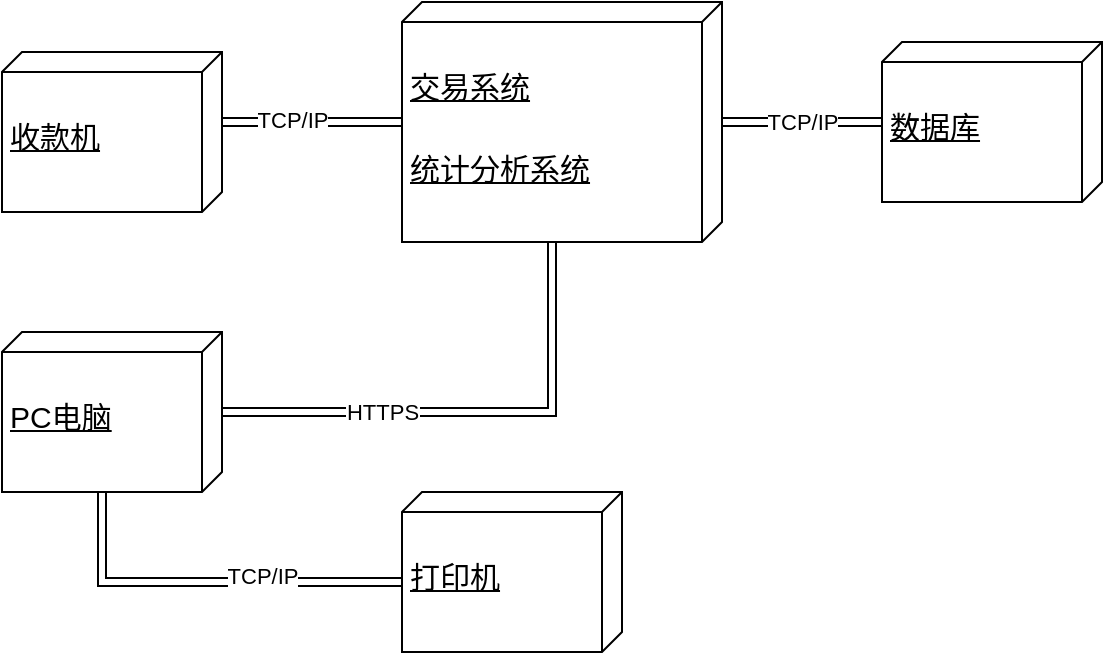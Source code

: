 <mxfile version="13.1.14" type="github">
  <diagram id="Mg521sGEQj4C36xYSJfw" name="第 1 页">
    <mxGraphModel dx="946" dy="591" grid="1" gridSize="10" guides="1" tooltips="1" connect="1" arrows="1" fold="1" page="1" pageScale="1" pageWidth="827" pageHeight="1169" math="0" shadow="0">
      <root>
        <mxCell id="0" />
        <mxCell id="1" parent="0" />
        <mxCell id="02hrjTKn9irv-MADDrYo-7" style="edgeStyle=orthogonalEdgeStyle;rounded=0;orthogonalLoop=1;jettySize=auto;html=1;exitX=0;exitY=0;exitDx=35;exitDy=0;exitPerimeter=0;shape=link;" edge="1" parent="1" source="02hrjTKn9irv-MADDrYo-1" target="02hrjTKn9irv-MADDrYo-4">
          <mxGeometry relative="1" as="geometry" />
        </mxCell>
        <mxCell id="02hrjTKn9irv-MADDrYo-13" value="TCP/IP" style="edgeLabel;html=1;align=center;verticalAlign=middle;resizable=0;points=[];" vertex="1" connectable="0" parent="02hrjTKn9irv-MADDrYo-7">
          <mxGeometry x="-0.222" y="1" relative="1" as="geometry">
            <mxPoint as="offset" />
          </mxGeometry>
        </mxCell>
        <mxCell id="02hrjTKn9irv-MADDrYo-1" value="&lt;p style=&quot;line-height: 170% ; font-size: 15px&quot;&gt;收款机&lt;/p&gt;" style="verticalAlign=top;align=left;spacingTop=8;spacingLeft=2;spacingRight=12;shape=cube;size=10;direction=south;fontStyle=4;html=1;" vertex="1" parent="1">
          <mxGeometry x="40" y="80" width="110" height="80" as="geometry" />
        </mxCell>
        <mxCell id="02hrjTKn9irv-MADDrYo-2" value="&lt;p style=&quot;line-height: 170% ; font-size: 15px&quot;&gt;打印机&lt;/p&gt;" style="verticalAlign=top;align=left;spacingTop=8;spacingLeft=2;spacingRight=12;shape=cube;size=10;direction=south;fontStyle=4;html=1;" vertex="1" parent="1">
          <mxGeometry x="240" y="300" width="110" height="80" as="geometry" />
        </mxCell>
        <mxCell id="02hrjTKn9irv-MADDrYo-8" value="HTTPS" style="edgeStyle=orthogonalEdgeStyle;shape=link;rounded=0;orthogonalLoop=1;jettySize=auto;html=1;entryX=0;entryY=0;entryDx=120;entryDy=85;entryPerimeter=0;" edge="1" parent="1" source="02hrjTKn9irv-MADDrYo-3" target="02hrjTKn9irv-MADDrYo-4">
          <mxGeometry x="-0.36" relative="1" as="geometry">
            <mxPoint as="offset" />
          </mxGeometry>
        </mxCell>
        <mxCell id="02hrjTKn9irv-MADDrYo-12" style="edgeStyle=orthogonalEdgeStyle;shape=link;rounded=0;orthogonalLoop=1;jettySize=auto;html=1;entryX=0;entryY=0;entryDx=45;entryDy=110;entryPerimeter=0;exitX=0;exitY=0;exitDx=80;exitDy=60;exitPerimeter=0;" edge="1" parent="1" source="02hrjTKn9irv-MADDrYo-3" target="02hrjTKn9irv-MADDrYo-2">
          <mxGeometry relative="1" as="geometry" />
        </mxCell>
        <mxCell id="02hrjTKn9irv-MADDrYo-14" value="TCP/IP" style="edgeLabel;html=1;align=center;verticalAlign=middle;resizable=0;points=[];" vertex="1" connectable="0" parent="02hrjTKn9irv-MADDrYo-12">
          <mxGeometry x="-0.077" y="3" relative="1" as="geometry">
            <mxPoint x="35" as="offset" />
          </mxGeometry>
        </mxCell>
        <mxCell id="02hrjTKn9irv-MADDrYo-3" value="&lt;p style=&quot;line-height: 170% ; font-size: 15px&quot;&gt;PC电脑&lt;/p&gt;" style="verticalAlign=top;align=left;spacingTop=8;spacingLeft=2;spacingRight=12;shape=cube;size=10;direction=south;fontStyle=4;html=1;" vertex="1" parent="1">
          <mxGeometry x="40" y="220" width="110" height="80" as="geometry" />
        </mxCell>
        <mxCell id="02hrjTKn9irv-MADDrYo-9" value="" style="edgeStyle=orthogonalEdgeStyle;shape=link;rounded=0;orthogonalLoop=1;jettySize=auto;html=1;" edge="1" parent="1" source="02hrjTKn9irv-MADDrYo-4" target="02hrjTKn9irv-MADDrYo-5">
          <mxGeometry relative="1" as="geometry" />
        </mxCell>
        <mxCell id="02hrjTKn9irv-MADDrYo-15" value="TCP/IP" style="edgeLabel;html=1;align=center;verticalAlign=middle;resizable=0;points=[];" vertex="1" connectable="0" parent="02hrjTKn9irv-MADDrYo-9">
          <mxGeometry x="-0.25" y="-4" relative="1" as="geometry">
            <mxPoint x="10" y="-4" as="offset" />
          </mxGeometry>
        </mxCell>
        <mxCell id="02hrjTKn9irv-MADDrYo-4" value="&lt;p style=&quot;line-height: 170% ; font-size: 15px&quot;&gt;交易系统&lt;/p&gt;&lt;p style=&quot;line-height: 170% ; font-size: 15px&quot;&gt;统计分析系统&lt;/p&gt;&lt;p style=&quot;line-height: 170% ; font-size: 15px&quot;&gt;&lt;br&gt;&lt;/p&gt;" style="verticalAlign=top;align=left;spacingTop=8;spacingLeft=2;spacingRight=12;shape=cube;size=10;direction=south;fontStyle=4;html=1;" vertex="1" parent="1">
          <mxGeometry x="240" y="55" width="160" height="120" as="geometry" />
        </mxCell>
        <mxCell id="02hrjTKn9irv-MADDrYo-5" value="&lt;p style=&quot;line-height: 170% ; font-size: 15px&quot;&gt;数据库&lt;/p&gt;" style="verticalAlign=top;align=left;spacingTop=8;spacingLeft=2;spacingRight=12;shape=cube;size=10;direction=south;fontStyle=4;html=1;" vertex="1" parent="1">
          <mxGeometry x="480" y="75" width="110" height="80" as="geometry" />
        </mxCell>
      </root>
    </mxGraphModel>
  </diagram>
</mxfile>
